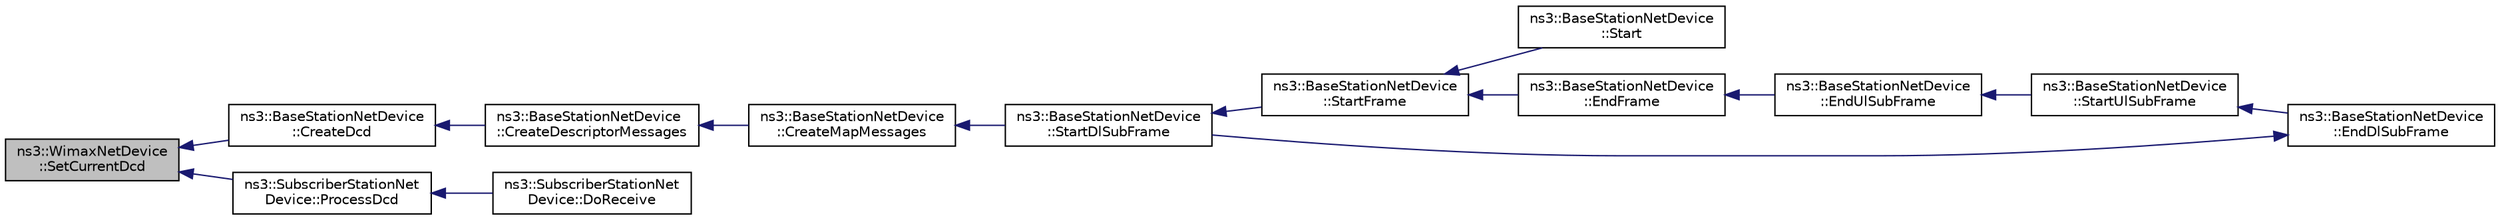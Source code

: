 digraph "ns3::WimaxNetDevice::SetCurrentDcd"
{
  edge [fontname="Helvetica",fontsize="10",labelfontname="Helvetica",labelfontsize="10"];
  node [fontname="Helvetica",fontsize="10",shape=record];
  rankdir="LR";
  Node1 [label="ns3::WimaxNetDevice\l::SetCurrentDcd",height=0.2,width=0.4,color="black", fillcolor="grey75", style="filled", fontcolor="black"];
  Node1 -> Node2 [dir="back",color="midnightblue",fontsize="10",style="solid"];
  Node2 [label="ns3::BaseStationNetDevice\l::CreateDcd",height=0.2,width=0.4,color="black", fillcolor="white", style="filled",URL="$dd/d73/classns3_1_1BaseStationNetDevice.html#a4228fe5a44d28453e2a1188ac4d31e8d",tooltip="Create DCD. "];
  Node2 -> Node3 [dir="back",color="midnightblue",fontsize="10",style="solid"];
  Node3 [label="ns3::BaseStationNetDevice\l::CreateDescriptorMessages",height=0.2,width=0.4,color="black", fillcolor="white", style="filled",URL="$dd/d73/classns3_1_1BaseStationNetDevice.html#a1f5099c76f920d64a0bd0fba2f9cccff",tooltip="creates the channel descriptor MAC management messages DCD and UCD "];
  Node3 -> Node4 [dir="back",color="midnightblue",fontsize="10",style="solid"];
  Node4 [label="ns3::BaseStationNetDevice\l::CreateMapMessages",height=0.2,width=0.4,color="black", fillcolor="white", style="filled",URL="$dd/d73/classns3_1_1BaseStationNetDevice.html#a5bbf169891f8a3b28b952039ed63253f",tooltip="creates the MAC management messages DL-MAP and UL-MAP "];
  Node4 -> Node5 [dir="back",color="midnightblue",fontsize="10",style="solid"];
  Node5 [label="ns3::BaseStationNetDevice\l::StartDlSubFrame",height=0.2,width=0.4,color="black", fillcolor="white", style="filled",URL="$dd/d73/classns3_1_1BaseStationNetDevice.html#a27bab37fd4944f4c8fa93c5911effab3",tooltip="Start DL subframe function. "];
  Node5 -> Node6 [dir="back",color="midnightblue",fontsize="10",style="solid"];
  Node6 [label="ns3::BaseStationNetDevice\l::StartFrame",height=0.2,width=0.4,color="black", fillcolor="white", style="filled",URL="$dd/d73/classns3_1_1BaseStationNetDevice.html#a5c6904d46b239de002ea4d947c996099",tooltip="Start frame function. "];
  Node6 -> Node7 [dir="back",color="midnightblue",fontsize="10",style="solid"];
  Node7 [label="ns3::BaseStationNetDevice\l::Start",height=0.2,width=0.4,color="black", fillcolor="white", style="filled",URL="$dd/d73/classns3_1_1BaseStationNetDevice.html#a67d7c6397e8a2333e6be4c68224653ef",tooltip="Start device. "];
  Node6 -> Node8 [dir="back",color="midnightblue",fontsize="10",style="solid"];
  Node8 [label="ns3::BaseStationNetDevice\l::EndFrame",height=0.2,width=0.4,color="black", fillcolor="white", style="filled",URL="$dd/d73/classns3_1_1BaseStationNetDevice.html#abc0935e4af2375b6ebf5b62f2e041703",tooltip="End frame function. "];
  Node8 -> Node9 [dir="back",color="midnightblue",fontsize="10",style="solid"];
  Node9 [label="ns3::BaseStationNetDevice\l::EndUlSubFrame",height=0.2,width=0.4,color="black", fillcolor="white", style="filled",URL="$dd/d73/classns3_1_1BaseStationNetDevice.html#acb6787d90c40a8b2e8ce2c504a172f7a",tooltip="End UL subframe function. "];
  Node9 -> Node10 [dir="back",color="midnightblue",fontsize="10",style="solid"];
  Node10 [label="ns3::BaseStationNetDevice\l::StartUlSubFrame",height=0.2,width=0.4,color="black", fillcolor="white", style="filled",URL="$dd/d73/classns3_1_1BaseStationNetDevice.html#adb3fc441a44d0b6e9c1d032b73a3d34b",tooltip="Start UL subframe function. "];
  Node10 -> Node11 [dir="back",color="midnightblue",fontsize="10",style="solid"];
  Node11 [label="ns3::BaseStationNetDevice\l::EndDlSubFrame",height=0.2,width=0.4,color="black", fillcolor="white", style="filled",URL="$dd/d73/classns3_1_1BaseStationNetDevice.html#a0d20b289eddae756199cc8d11d4db589",tooltip="End DL subframe function. "];
  Node11 -> Node5 [dir="back",color="midnightblue",fontsize="10",style="solid"];
  Node1 -> Node12 [dir="back",color="midnightblue",fontsize="10",style="solid"];
  Node12 [label="ns3::SubscriberStationNet\lDevice::ProcessDcd",height=0.2,width=0.4,color="black", fillcolor="white", style="filled",URL="$d4/de5/classns3_1_1SubscriberStationNetDevice.html#a9ea614322ab68e822ccde4c19c7a16e1"];
  Node12 -> Node13 [dir="back",color="midnightblue",fontsize="10",style="solid"];
  Node13 [label="ns3::SubscriberStationNet\lDevice::DoReceive",height=0.2,width=0.4,color="black", fillcolor="white", style="filled",URL="$d4/de5/classns3_1_1SubscriberStationNetDevice.html#a2cdd421837891adea005eb7cde668a1f"];
}
